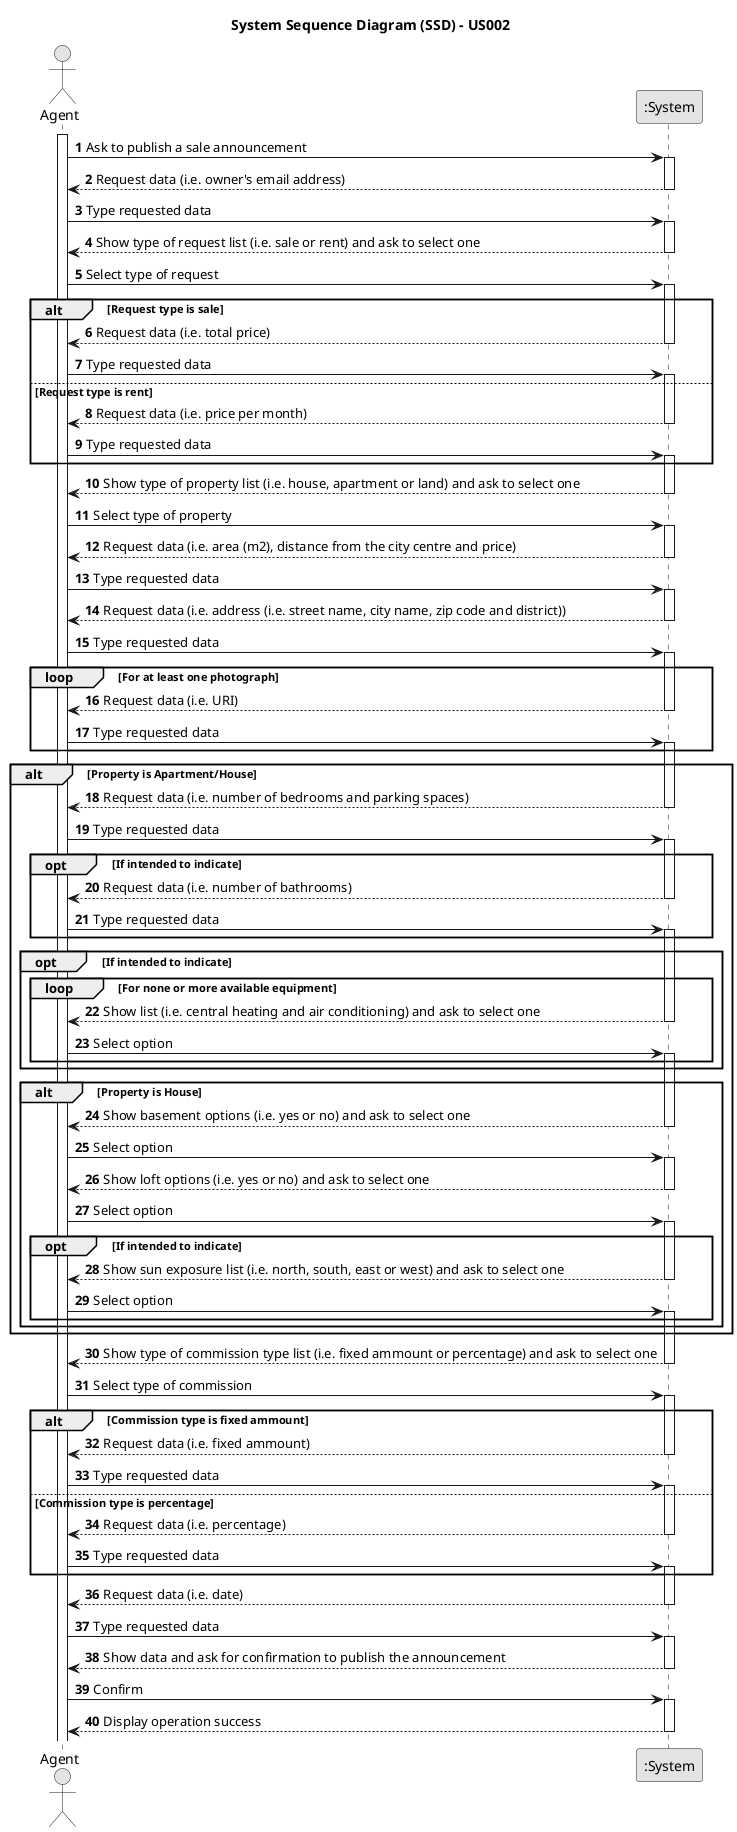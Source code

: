 @startuml
skinparam monochrome true
skinparam packageStyle rectangle
skinparam shadowing false

title System Sequence Diagram (SSD) - US002

autonumber

actor Agent
participant ":System" as System

activate Agent

    Agent -> System : Ask to publish a sale announcement
    activate System

    System --> Agent : Request data (i.e. owner's email address)
    deactivate System

    Agent -> System : Type requested data
    activate System

    System --> Agent : Show type of request list (i.e. sale or rent) and ask to select one
    deactivate System

    Agent -> System : Select type of request
    activate System

        alt Request type is sale
                    System --> Agent : Request data (i.e. total price)
                    deactivate System

                    Agent -> System : Type requested data
                    activate System

                    else Request type is rent
                        System --> Agent : Request data (i.e. price per month)
                        deactivate System

                        Agent -> System : Type requested data
                        activate System
                end

    System --> Agent : Show type of property list (i.e. house, apartment or land) and ask to select one
    deactivate System

    Agent -> System : Select type of property
    activate System

    System --> Agent : Request data (i.e. area (m2), distance from the city centre and price)
    deactivate System

    Agent -> System : Type requested data
    activate System

    System --> Agent : Request data (i.e. address (i.e. street name, city name, zip code and district))
    deactivate System

    Agent -> System : Type requested data
    activate System

    loop For at least one photograph
        System --> Agent : Request data (i.e. URI)
        deactivate System

        Agent -> System : Type requested data
        activate System
    end

    alt Property is Apartment/House
        System --> Agent : Request data (i.e. number of bedrooms and parking spaces)
        deactivate System

        Agent -> System: Type requested data
        activate System

        opt If intended to indicate
            System --> Agent : Request data (i.e. number of bathrooms)
            deactivate System

            Agent -> System: Type requested data
            activate System
        end

        opt If intended to indicate
            loop For none or more available equipment
                System --> Agent : Show list (i.e. central heating and air conditioning) and ask to select one
                deactivate System

                Agent -> System: Select option
                activate System
            end
        end

        alt Property is House
             System --> Agent : Show basement options (i.e. yes or no) and ask to select one
             deactivate System

             Agent -> System : Select option
             activate System

             System --> Agent : Show loft options (i.e. yes or no) and ask to select one
             deactivate System

             Agent -> System : Select option
             activate System

            opt If intended to indicate
                System --> Agent : Show sun exposure list (i.e. north, south, east or west) and ask to select one
                deactivate System

                Agent -> System : Select option
                activate System
            end
        end
    end

    System --> Agent : Show type of commission type list (i.e. fixed ammount or percentage) and ask to select one
    deactivate System

    Agent -> System : Select type of commission
    activate System

        alt Commission type is fixed ammount
                    System --> Agent : Request data (i.e. fixed ammount)
                    deactivate System

                    Agent -> System : Type requested data
                    activate System

                    else Commission type is percentage
                        System --> Agent : Request data (i.e. percentage)
                        deactivate System

                        Agent -> System : Type requested data
                        activate System
                end

    System --> Agent : Request data (i.e. date)
    deactivate System

    Agent -> System : Type requested data
    activate System

    System --> Agent : Show data and ask for confirmation to publish the announcement
    deactivate System

    Agent -> System : Confirm
    activate System

    System --> Agent : Display operation success
    deactivate System

@enduml